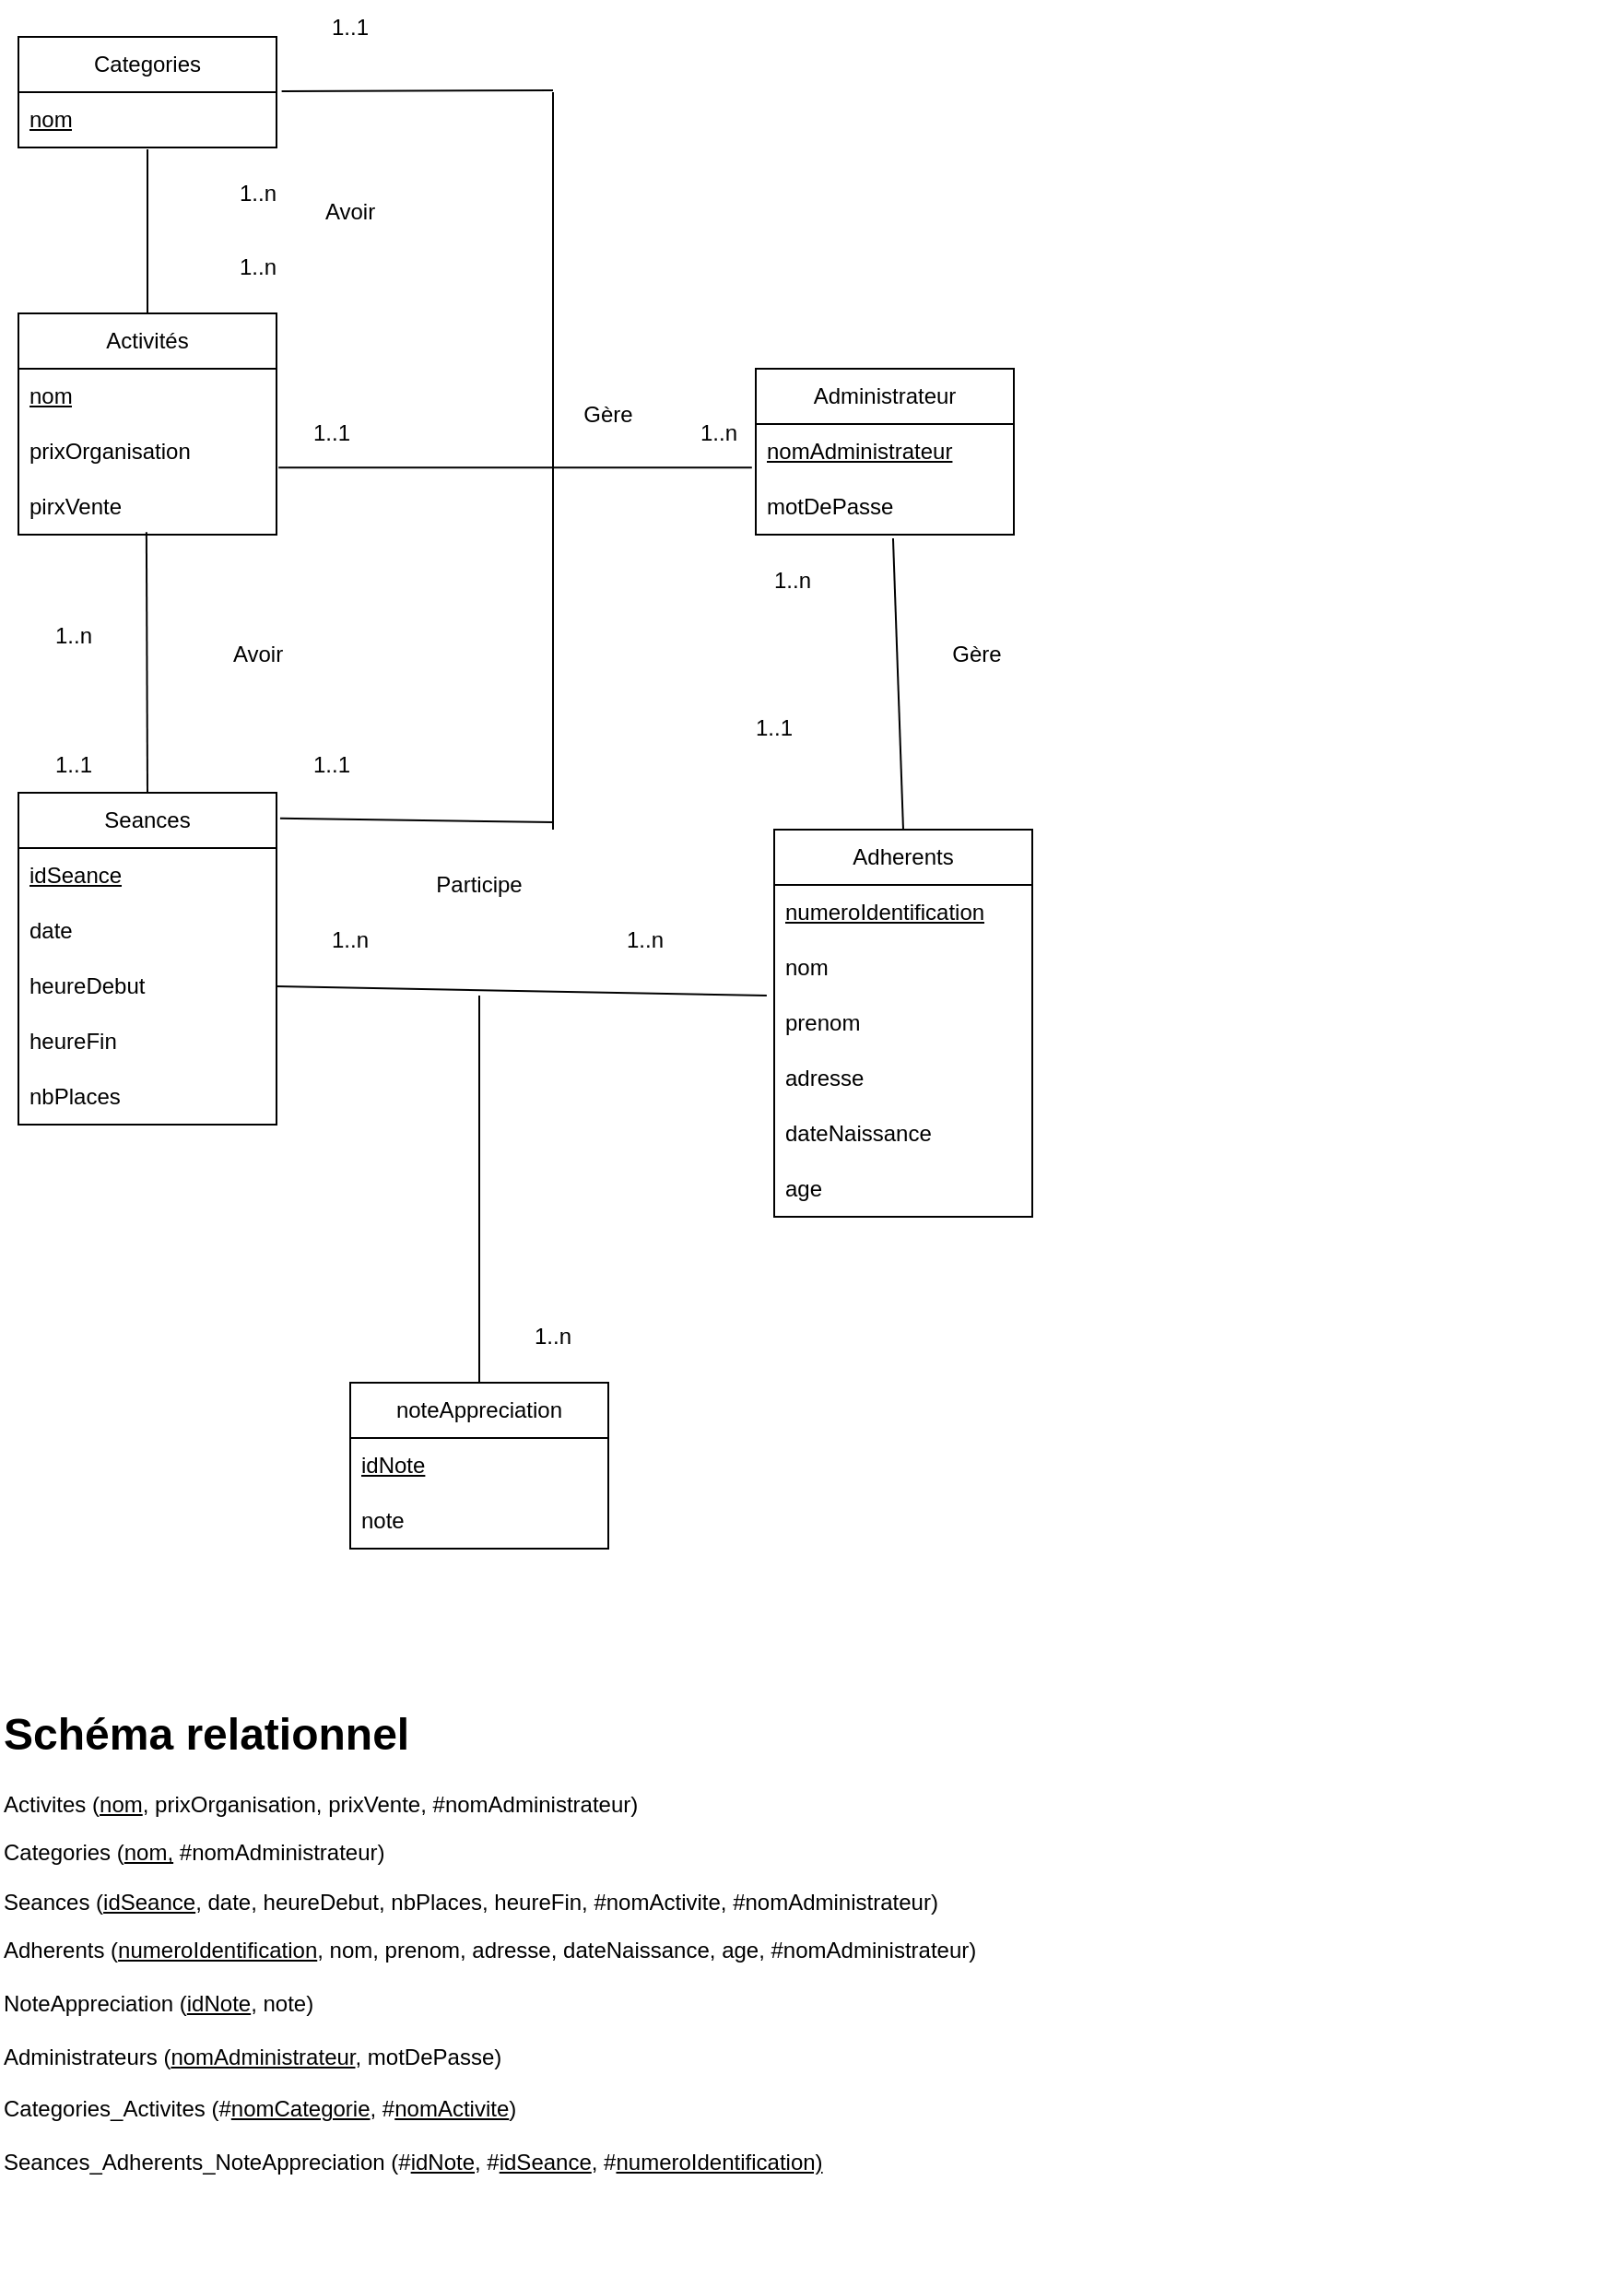 <mxfile version="24.8.2">
  <diagram name="Page-1" id="HNUvUKfuSjh0t8XBq8U1">
    <mxGraphModel dx="1434" dy="774" grid="1" gridSize="10" guides="1" tooltips="1" connect="1" arrows="1" fold="1" page="1" pageScale="1" pageWidth="827" pageHeight="1169" math="0" shadow="0">
      <root>
        <mxCell id="0" />
        <mxCell id="1" parent="0" />
        <mxCell id="BuNsxfQuBpjJDQfjEr5u-1" value="Adherents" style="swimlane;fontStyle=0;childLayout=stackLayout;horizontal=1;startSize=30;horizontalStack=0;resizeParent=1;resizeParentMax=0;resizeLast=0;collapsible=1;marginBottom=0;whiteSpace=wrap;html=1;" vertex="1" parent="1">
          <mxGeometry x="460" y="540" width="140" height="210" as="geometry" />
        </mxCell>
        <mxCell id="BuNsxfQuBpjJDQfjEr5u-3" value="&lt;u&gt;numeroIdentification&lt;/u&gt;" style="text;strokeColor=none;fillColor=none;align=left;verticalAlign=middle;spacingLeft=4;spacingRight=4;overflow=hidden;points=[[0,0.5],[1,0.5]];portConstraint=eastwest;rotatable=0;whiteSpace=wrap;html=1;" vertex="1" parent="BuNsxfQuBpjJDQfjEr5u-1">
          <mxGeometry y="30" width="140" height="30" as="geometry" />
        </mxCell>
        <mxCell id="BuNsxfQuBpjJDQfjEr5u-4" value="nom" style="text;strokeColor=none;fillColor=none;align=left;verticalAlign=middle;spacingLeft=4;spacingRight=4;overflow=hidden;points=[[0,0.5],[1,0.5]];portConstraint=eastwest;rotatable=0;whiteSpace=wrap;html=1;" vertex="1" parent="BuNsxfQuBpjJDQfjEr5u-1">
          <mxGeometry y="60" width="140" height="30" as="geometry" />
        </mxCell>
        <mxCell id="BuNsxfQuBpjJDQfjEr5u-5" value="prenom" style="text;strokeColor=none;fillColor=none;align=left;verticalAlign=middle;spacingLeft=4;spacingRight=4;overflow=hidden;points=[[0,0.5],[1,0.5]];portConstraint=eastwest;rotatable=0;whiteSpace=wrap;html=1;" vertex="1" parent="BuNsxfQuBpjJDQfjEr5u-1">
          <mxGeometry y="90" width="140" height="30" as="geometry" />
        </mxCell>
        <mxCell id="BuNsxfQuBpjJDQfjEr5u-6" value="adresse" style="text;strokeColor=none;fillColor=none;align=left;verticalAlign=middle;spacingLeft=4;spacingRight=4;overflow=hidden;points=[[0,0.5],[1,0.5]];portConstraint=eastwest;rotatable=0;whiteSpace=wrap;html=1;" vertex="1" parent="BuNsxfQuBpjJDQfjEr5u-1">
          <mxGeometry y="120" width="140" height="30" as="geometry" />
        </mxCell>
        <mxCell id="BuNsxfQuBpjJDQfjEr5u-7" value="dateNaissance" style="text;strokeColor=none;fillColor=none;align=left;verticalAlign=middle;spacingLeft=4;spacingRight=4;overflow=hidden;points=[[0,0.5],[1,0.5]];portConstraint=eastwest;rotatable=0;whiteSpace=wrap;html=1;" vertex="1" parent="BuNsxfQuBpjJDQfjEr5u-1">
          <mxGeometry y="150" width="140" height="30" as="geometry" />
        </mxCell>
        <mxCell id="BuNsxfQuBpjJDQfjEr5u-8" value="age" style="text;strokeColor=none;fillColor=none;align=left;verticalAlign=middle;spacingLeft=4;spacingRight=4;overflow=hidden;points=[[0,0.5],[1,0.5]];portConstraint=eastwest;rotatable=0;whiteSpace=wrap;html=1;" vertex="1" parent="BuNsxfQuBpjJDQfjEr5u-1">
          <mxGeometry y="180" width="140" height="30" as="geometry" />
        </mxCell>
        <mxCell id="BuNsxfQuBpjJDQfjEr5u-9" value="Administrateur" style="swimlane;fontStyle=0;childLayout=stackLayout;horizontal=1;startSize=30;horizontalStack=0;resizeParent=1;resizeParentMax=0;resizeLast=0;collapsible=1;marginBottom=0;whiteSpace=wrap;html=1;" vertex="1" parent="1">
          <mxGeometry x="450" y="290" width="140" height="90" as="geometry" />
        </mxCell>
        <mxCell id="BuNsxfQuBpjJDQfjEr5u-10" value="&lt;u&gt;nomAdministrateur&lt;/u&gt;" style="text;strokeColor=none;fillColor=none;align=left;verticalAlign=middle;spacingLeft=4;spacingRight=4;overflow=hidden;points=[[0,0.5],[1,0.5]];portConstraint=eastwest;rotatable=0;whiteSpace=wrap;html=1;" vertex="1" parent="BuNsxfQuBpjJDQfjEr5u-9">
          <mxGeometry y="30" width="140" height="30" as="geometry" />
        </mxCell>
        <mxCell id="BuNsxfQuBpjJDQfjEr5u-11" value="motDePasse" style="text;strokeColor=none;fillColor=none;align=left;verticalAlign=middle;spacingLeft=4;spacingRight=4;overflow=hidden;points=[[0,0.5],[1,0.5]];portConstraint=eastwest;rotatable=0;whiteSpace=wrap;html=1;" vertex="1" parent="BuNsxfQuBpjJDQfjEr5u-9">
          <mxGeometry y="60" width="140" height="30" as="geometry" />
        </mxCell>
        <mxCell id="BuNsxfQuBpjJDQfjEr5u-12" value="Activités" style="swimlane;fontStyle=0;childLayout=stackLayout;horizontal=1;startSize=30;horizontalStack=0;resizeParent=1;resizeParentMax=0;resizeLast=0;collapsible=1;marginBottom=0;whiteSpace=wrap;html=1;" vertex="1" parent="1">
          <mxGeometry x="50" y="260" width="140" height="120" as="geometry" />
        </mxCell>
        <mxCell id="BuNsxfQuBpjJDQfjEr5u-13" value="&lt;u&gt;nom&lt;/u&gt;" style="text;strokeColor=none;fillColor=none;align=left;verticalAlign=middle;spacingLeft=4;spacingRight=4;overflow=hidden;points=[[0,0.5],[1,0.5]];portConstraint=eastwest;rotatable=0;whiteSpace=wrap;html=1;" vertex="1" parent="BuNsxfQuBpjJDQfjEr5u-12">
          <mxGeometry y="30" width="140" height="30" as="geometry" />
        </mxCell>
        <mxCell id="BuNsxfQuBpjJDQfjEr5u-15" value="prixOrganisation" style="text;strokeColor=none;fillColor=none;align=left;verticalAlign=middle;spacingLeft=4;spacingRight=4;overflow=hidden;points=[[0,0.5],[1,0.5]];portConstraint=eastwest;rotatable=0;whiteSpace=wrap;html=1;" vertex="1" parent="BuNsxfQuBpjJDQfjEr5u-12">
          <mxGeometry y="60" width="140" height="30" as="geometry" />
        </mxCell>
        <mxCell id="BuNsxfQuBpjJDQfjEr5u-16" value="pirxVente" style="text;strokeColor=none;fillColor=none;align=left;verticalAlign=middle;spacingLeft=4;spacingRight=4;overflow=hidden;points=[[0,0.5],[1,0.5]];portConstraint=eastwest;rotatable=0;whiteSpace=wrap;html=1;" vertex="1" parent="BuNsxfQuBpjJDQfjEr5u-12">
          <mxGeometry y="90" width="140" height="30" as="geometry" />
        </mxCell>
        <mxCell id="BuNsxfQuBpjJDQfjEr5u-17" value="Seances" style="swimlane;fontStyle=0;childLayout=stackLayout;horizontal=1;startSize=30;horizontalStack=0;resizeParent=1;resizeParentMax=0;resizeLast=0;collapsible=1;marginBottom=0;whiteSpace=wrap;html=1;" vertex="1" parent="1">
          <mxGeometry x="50" y="520" width="140" height="180" as="geometry" />
        </mxCell>
        <mxCell id="BuNsxfQuBpjJDQfjEr5u-18" value="&lt;u&gt;idSeance&lt;/u&gt;" style="text;strokeColor=none;fillColor=none;align=left;verticalAlign=middle;spacingLeft=4;spacingRight=4;overflow=hidden;points=[[0,0.5],[1,0.5]];portConstraint=eastwest;rotatable=0;whiteSpace=wrap;html=1;" vertex="1" parent="BuNsxfQuBpjJDQfjEr5u-17">
          <mxGeometry y="30" width="140" height="30" as="geometry" />
        </mxCell>
        <mxCell id="BuNsxfQuBpjJDQfjEr5u-19" value="date" style="text;strokeColor=none;fillColor=none;align=left;verticalAlign=middle;spacingLeft=4;spacingRight=4;overflow=hidden;points=[[0,0.5],[1,0.5]];portConstraint=eastwest;rotatable=0;whiteSpace=wrap;html=1;" vertex="1" parent="BuNsxfQuBpjJDQfjEr5u-17">
          <mxGeometry y="60" width="140" height="30" as="geometry" />
        </mxCell>
        <mxCell id="BuNsxfQuBpjJDQfjEr5u-20" value="heureDebut" style="text;strokeColor=none;fillColor=none;align=left;verticalAlign=middle;spacingLeft=4;spacingRight=4;overflow=hidden;points=[[0,0.5],[1,0.5]];portConstraint=eastwest;rotatable=0;whiteSpace=wrap;html=1;" vertex="1" parent="BuNsxfQuBpjJDQfjEr5u-17">
          <mxGeometry y="90" width="140" height="30" as="geometry" />
        </mxCell>
        <mxCell id="BuNsxfQuBpjJDQfjEr5u-23" value="heureFin" style="text;strokeColor=none;fillColor=none;align=left;verticalAlign=middle;spacingLeft=4;spacingRight=4;overflow=hidden;points=[[0,0.5],[1,0.5]];portConstraint=eastwest;rotatable=0;whiteSpace=wrap;html=1;" vertex="1" parent="BuNsxfQuBpjJDQfjEr5u-17">
          <mxGeometry y="120" width="140" height="30" as="geometry" />
        </mxCell>
        <mxCell id="BuNsxfQuBpjJDQfjEr5u-22" value="nbPlaces" style="text;strokeColor=none;fillColor=none;align=left;verticalAlign=middle;spacingLeft=4;spacingRight=4;overflow=hidden;points=[[0,0.5],[1,0.5]];portConstraint=eastwest;rotatable=0;whiteSpace=wrap;html=1;" vertex="1" parent="BuNsxfQuBpjJDQfjEr5u-17">
          <mxGeometry y="150" width="140" height="30" as="geometry" />
        </mxCell>
        <mxCell id="BuNsxfQuBpjJDQfjEr5u-24" value="noteAppreciation" style="swimlane;fontStyle=0;childLayout=stackLayout;horizontal=1;startSize=30;horizontalStack=0;resizeParent=1;resizeParentMax=0;resizeLast=0;collapsible=1;marginBottom=0;whiteSpace=wrap;html=1;" vertex="1" parent="1">
          <mxGeometry x="230" y="840" width="140" height="90" as="geometry" />
        </mxCell>
        <mxCell id="BuNsxfQuBpjJDQfjEr5u-25" value="&lt;u&gt;idNote&lt;/u&gt;" style="text;strokeColor=none;fillColor=none;align=left;verticalAlign=middle;spacingLeft=4;spacingRight=4;overflow=hidden;points=[[0,0.5],[1,0.5]];portConstraint=eastwest;rotatable=0;whiteSpace=wrap;html=1;" vertex="1" parent="BuNsxfQuBpjJDQfjEr5u-24">
          <mxGeometry y="30" width="140" height="30" as="geometry" />
        </mxCell>
        <mxCell id="BuNsxfQuBpjJDQfjEr5u-26" value="note" style="text;strokeColor=none;fillColor=none;align=left;verticalAlign=middle;spacingLeft=4;spacingRight=4;overflow=hidden;points=[[0,0.5],[1,0.5]];portConstraint=eastwest;rotatable=0;whiteSpace=wrap;html=1;" vertex="1" parent="BuNsxfQuBpjJDQfjEr5u-24">
          <mxGeometry y="60" width="140" height="30" as="geometry" />
        </mxCell>
        <mxCell id="BuNsxfQuBpjJDQfjEr5u-27" value="Categories" style="swimlane;fontStyle=0;childLayout=stackLayout;horizontal=1;startSize=30;horizontalStack=0;resizeParent=1;resizeParentMax=0;resizeLast=0;collapsible=1;marginBottom=0;whiteSpace=wrap;html=1;" vertex="1" parent="1">
          <mxGeometry x="50" y="110" width="140" height="60" as="geometry" />
        </mxCell>
        <mxCell id="BuNsxfQuBpjJDQfjEr5u-28" value="&lt;u&gt;nom&lt;/u&gt;" style="text;strokeColor=none;fillColor=none;align=left;verticalAlign=middle;spacingLeft=4;spacingRight=4;overflow=hidden;points=[[0,0.5],[1,0.5]];portConstraint=eastwest;rotatable=0;whiteSpace=wrap;html=1;" vertex="1" parent="BuNsxfQuBpjJDQfjEr5u-27">
          <mxGeometry y="30" width="140" height="30" as="geometry" />
        </mxCell>
        <mxCell id="BuNsxfQuBpjJDQfjEr5u-29" value="" style="endArrow=none;html=1;rounded=0;entryX=0.496;entryY=0.956;entryDx=0;entryDy=0;entryPerimeter=0;exitX=0.5;exitY=0;exitDx=0;exitDy=0;" edge="1" parent="1" source="BuNsxfQuBpjJDQfjEr5u-17" target="BuNsxfQuBpjJDQfjEr5u-16">
          <mxGeometry width="50" height="50" relative="1" as="geometry">
            <mxPoint x="90" y="460" as="sourcePoint" />
            <mxPoint x="140" y="410" as="targetPoint" />
          </mxGeometry>
        </mxCell>
        <mxCell id="BuNsxfQuBpjJDQfjEr5u-30" value="Avoir" style="text;html=1;align=center;verticalAlign=middle;whiteSpace=wrap;rounded=0;" vertex="1" parent="1">
          <mxGeometry x="150" y="430" width="60" height="30" as="geometry" />
        </mxCell>
        <mxCell id="BuNsxfQuBpjJDQfjEr5u-31" value="1..n" style="text;html=1;align=center;verticalAlign=middle;whiteSpace=wrap;rounded=0;" vertex="1" parent="1">
          <mxGeometry x="50" y="420" width="60" height="30" as="geometry" />
        </mxCell>
        <mxCell id="BuNsxfQuBpjJDQfjEr5u-32" value="1..1" style="text;html=1;align=center;verticalAlign=middle;whiteSpace=wrap;rounded=0;" vertex="1" parent="1">
          <mxGeometry x="50" y="490" width="60" height="30" as="geometry" />
        </mxCell>
        <mxCell id="BuNsxfQuBpjJDQfjEr5u-33" value="" style="endArrow=none;html=1;rounded=0;exitX=1;exitY=0.5;exitDx=0;exitDy=0;entryX=-0.029;entryY=0;entryDx=0;entryDy=0;entryPerimeter=0;" edge="1" parent="1" source="BuNsxfQuBpjJDQfjEr5u-20" target="BuNsxfQuBpjJDQfjEr5u-5">
          <mxGeometry width="50" height="50" relative="1" as="geometry">
            <mxPoint x="260" y="660" as="sourcePoint" />
            <mxPoint x="310" y="610" as="targetPoint" />
          </mxGeometry>
        </mxCell>
        <mxCell id="BuNsxfQuBpjJDQfjEr5u-34" value="Participe" style="text;html=1;align=center;verticalAlign=middle;whiteSpace=wrap;rounded=0;" vertex="1" parent="1">
          <mxGeometry x="270" y="555" width="60" height="30" as="geometry" />
        </mxCell>
        <mxCell id="BuNsxfQuBpjJDQfjEr5u-35" value="1..n" style="text;html=1;align=center;verticalAlign=middle;whiteSpace=wrap;rounded=0;" vertex="1" parent="1">
          <mxGeometry x="200" y="585" width="60" height="30" as="geometry" />
        </mxCell>
        <mxCell id="BuNsxfQuBpjJDQfjEr5u-36" value="1..n" style="text;html=1;align=center;verticalAlign=middle;whiteSpace=wrap;rounded=0;" vertex="1" parent="1">
          <mxGeometry x="360" y="585" width="60" height="30" as="geometry" />
        </mxCell>
        <mxCell id="BuNsxfQuBpjJDQfjEr5u-37" value="" style="endArrow=none;html=1;rounded=0;exitX=0.5;exitY=0;exitDx=0;exitDy=0;" edge="1" parent="1" source="BuNsxfQuBpjJDQfjEr5u-24">
          <mxGeometry width="50" height="50" relative="1" as="geometry">
            <mxPoint x="290" y="790" as="sourcePoint" />
            <mxPoint x="300" y="630" as="targetPoint" />
          </mxGeometry>
        </mxCell>
        <mxCell id="BuNsxfQuBpjJDQfjEr5u-38" value="1..n" style="text;html=1;align=center;verticalAlign=middle;whiteSpace=wrap;rounded=0;" vertex="1" parent="1">
          <mxGeometry x="310" y="800" width="60" height="30" as="geometry" />
        </mxCell>
        <mxCell id="BuNsxfQuBpjJDQfjEr5u-39" value="" style="endArrow=none;html=1;rounded=0;entryX=0.5;entryY=1.033;entryDx=0;entryDy=0;entryPerimeter=0;exitX=0.5;exitY=0;exitDx=0;exitDy=0;" edge="1" parent="1" source="BuNsxfQuBpjJDQfjEr5u-12" target="BuNsxfQuBpjJDQfjEr5u-28">
          <mxGeometry width="50" height="50" relative="1" as="geometry">
            <mxPoint x="100" y="260" as="sourcePoint" />
            <mxPoint x="150" y="210" as="targetPoint" />
          </mxGeometry>
        </mxCell>
        <mxCell id="BuNsxfQuBpjJDQfjEr5u-40" value="1..n" style="text;html=1;align=center;verticalAlign=middle;whiteSpace=wrap;rounded=0;" vertex="1" parent="1">
          <mxGeometry x="150" y="220" width="60" height="30" as="geometry" />
        </mxCell>
        <mxCell id="BuNsxfQuBpjJDQfjEr5u-41" value="1..n" style="text;html=1;align=center;verticalAlign=middle;whiteSpace=wrap;rounded=0;" vertex="1" parent="1">
          <mxGeometry x="150" y="180" width="60" height="30" as="geometry" />
        </mxCell>
        <mxCell id="BuNsxfQuBpjJDQfjEr5u-42" value="Avoir" style="text;html=1;align=center;verticalAlign=middle;whiteSpace=wrap;rounded=0;" vertex="1" parent="1">
          <mxGeometry x="200" y="190" width="60" height="30" as="geometry" />
        </mxCell>
        <mxCell id="BuNsxfQuBpjJDQfjEr5u-43" value="" style="endArrow=none;html=1;rounded=0;exitX=1.008;exitY=0.789;exitDx=0;exitDy=0;exitPerimeter=0;entryX=-0.015;entryY=0.789;entryDx=0;entryDy=0;entryPerimeter=0;" edge="1" parent="1" target="BuNsxfQuBpjJDQfjEr5u-10">
          <mxGeometry width="50" height="50" relative="1" as="geometry">
            <mxPoint x="191.12" y="343.67" as="sourcePoint" />
            <mxPoint x="360" y="320" as="targetPoint" />
          </mxGeometry>
        </mxCell>
        <mxCell id="BuNsxfQuBpjJDQfjEr5u-44" value="Gère" style="text;html=1;align=center;verticalAlign=middle;whiteSpace=wrap;rounded=0;" vertex="1" parent="1">
          <mxGeometry x="340" y="300" width="60" height="30" as="geometry" />
        </mxCell>
        <mxCell id="BuNsxfQuBpjJDQfjEr5u-45" value="1..n" style="text;html=1;align=center;verticalAlign=middle;whiteSpace=wrap;rounded=0;" vertex="1" parent="1">
          <mxGeometry x="400" y="310" width="60" height="30" as="geometry" />
        </mxCell>
        <mxCell id="BuNsxfQuBpjJDQfjEr5u-46" value="1..1" style="text;html=1;align=center;verticalAlign=middle;whiteSpace=wrap;rounded=0;" vertex="1" parent="1">
          <mxGeometry x="190" y="310" width="60" height="30" as="geometry" />
        </mxCell>
        <mxCell id="BuNsxfQuBpjJDQfjEr5u-47" value="" style="endArrow=none;html=1;rounded=0;exitX=1.02;exitY=-0.017;exitDx=0;exitDy=0;exitPerimeter=0;" edge="1" parent="1" source="BuNsxfQuBpjJDQfjEr5u-28">
          <mxGeometry width="50" height="50" relative="1" as="geometry">
            <mxPoint x="320" y="320" as="sourcePoint" />
            <mxPoint x="340" y="139" as="targetPoint" />
          </mxGeometry>
        </mxCell>
        <mxCell id="BuNsxfQuBpjJDQfjEr5u-48" value="" style="endArrow=none;html=1;rounded=0;" edge="1" parent="1">
          <mxGeometry width="50" height="50" relative="1" as="geometry">
            <mxPoint x="340" y="340" as="sourcePoint" />
            <mxPoint x="340" y="140" as="targetPoint" />
          </mxGeometry>
        </mxCell>
        <mxCell id="BuNsxfQuBpjJDQfjEr5u-49" value="" style="endArrow=none;html=1;rounded=0;" edge="1" parent="1">
          <mxGeometry width="50" height="50" relative="1" as="geometry">
            <mxPoint x="340" y="540" as="sourcePoint" />
            <mxPoint x="340" y="340" as="targetPoint" />
          </mxGeometry>
        </mxCell>
        <mxCell id="BuNsxfQuBpjJDQfjEr5u-50" value="" style="endArrow=none;html=1;rounded=0;exitX=1.014;exitY=0.077;exitDx=0;exitDy=0;exitPerimeter=0;" edge="1" parent="1" source="BuNsxfQuBpjJDQfjEr5u-17">
          <mxGeometry width="50" height="50" relative="1" as="geometry">
            <mxPoint x="280" y="550" as="sourcePoint" />
            <mxPoint x="340" y="536" as="targetPoint" />
          </mxGeometry>
        </mxCell>
        <mxCell id="BuNsxfQuBpjJDQfjEr5u-51" value="" style="endArrow=none;html=1;rounded=0;entryX=0.532;entryY=1.067;entryDx=0;entryDy=0;entryPerimeter=0;exitX=0.5;exitY=0;exitDx=0;exitDy=0;" edge="1" parent="1" source="BuNsxfQuBpjJDQfjEr5u-1" target="BuNsxfQuBpjJDQfjEr5u-11">
          <mxGeometry width="50" height="50" relative="1" as="geometry">
            <mxPoint x="500" y="460" as="sourcePoint" />
            <mxPoint x="550" y="410" as="targetPoint" />
          </mxGeometry>
        </mxCell>
        <mxCell id="BuNsxfQuBpjJDQfjEr5u-52" value="Gère" style="text;html=1;align=center;verticalAlign=middle;whiteSpace=wrap;rounded=0;" vertex="1" parent="1">
          <mxGeometry x="540" y="430" width="60" height="30" as="geometry" />
        </mxCell>
        <mxCell id="BuNsxfQuBpjJDQfjEr5u-53" value="1..1" style="text;html=1;align=center;verticalAlign=middle;whiteSpace=wrap;rounded=0;" vertex="1" parent="1">
          <mxGeometry x="430" y="470" width="60" height="30" as="geometry" />
        </mxCell>
        <mxCell id="BuNsxfQuBpjJDQfjEr5u-54" value="1..n" style="text;html=1;align=center;verticalAlign=middle;whiteSpace=wrap;rounded=0;" vertex="1" parent="1">
          <mxGeometry x="440" y="390" width="60" height="30" as="geometry" />
        </mxCell>
        <mxCell id="BuNsxfQuBpjJDQfjEr5u-55" value="1..1" style="text;html=1;align=center;verticalAlign=middle;whiteSpace=wrap;rounded=0;" vertex="1" parent="1">
          <mxGeometry x="190" y="490" width="60" height="30" as="geometry" />
        </mxCell>
        <mxCell id="BuNsxfQuBpjJDQfjEr5u-56" value="1..1" style="text;html=1;align=center;verticalAlign=middle;whiteSpace=wrap;rounded=0;" vertex="1" parent="1">
          <mxGeometry x="200" y="90" width="60" height="30" as="geometry" />
        </mxCell>
        <mxCell id="BuNsxfQuBpjJDQfjEr5u-57" value="&lt;h1 style=&quot;margin-top: 0px;&quot;&gt;Schéma relationnel&lt;br&gt;&lt;/h1&gt;&lt;p&gt;Activites (&lt;u&gt;nom&lt;/u&gt;, prixOrganisation, prixVente, #nomAdministrateur)&lt;/p&gt;&lt;p&gt;Categories (&lt;u&gt;nom,&lt;/u&gt; #nomAdministrateur)&lt;/p&gt;&lt;p&gt;Seances (&lt;u&gt;idSeance&lt;/u&gt;, date, heureDebut, nbPlaces, heureFin, #nomActivite, #nomAdministrateur)&lt;/p&gt;&lt;div&gt;Adherents (&lt;u&gt;numeroIdentification&lt;/u&gt;, nom, prenom, adresse, dateNaissance, age, #nomAdministrateur)&lt;/div&gt;&lt;div&gt;&lt;br&gt;&lt;/div&gt;&lt;div&gt;NoteAppreciation (&lt;u&gt;idNote&lt;/u&gt;, note)&lt;/div&gt;&lt;div&gt;&lt;br&gt;&lt;/div&gt;&lt;div&gt;Administrateurs (&lt;u&gt;nomAdministrateur&lt;/u&gt;, motDePasse)&lt;/div&gt;&lt;div&gt;&lt;br&gt;&lt;/div&gt;&lt;div&gt;Categories_Activites (#&lt;u&gt;nomCategorie&lt;/u&gt;, #&lt;u&gt;nomActivite&lt;/u&gt;)&lt;/div&gt;&lt;div&gt;&lt;br&gt;&lt;/div&gt;&lt;div&gt;Seances_Adherents_NoteAppreciation (#&lt;u&gt;idNote&lt;/u&gt;, #&lt;u&gt;idSeance&lt;/u&gt;, #&lt;u&gt;numeroIdentification)&lt;/u&gt;&lt;br&gt;&lt;/div&gt;&lt;div&gt;&lt;br&gt;&lt;br&gt;&lt;/div&gt;&lt;div&gt;&lt;br&gt;&lt;/div&gt;&lt;div&gt;&lt;br&gt;&lt;/div&gt;" style="text;html=1;whiteSpace=wrap;overflow=hidden;rounded=0;" vertex="1" parent="1">
          <mxGeometry x="40" y="1010" width="880" height="310" as="geometry" />
        </mxCell>
      </root>
    </mxGraphModel>
  </diagram>
</mxfile>
